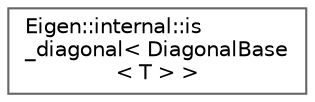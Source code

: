 digraph "类继承关系图"
{
 // LATEX_PDF_SIZE
  bgcolor="transparent";
  edge [fontname=Helvetica,fontsize=10,labelfontname=Helvetica,labelfontsize=10];
  node [fontname=Helvetica,fontsize=10,shape=box,height=0.2,width=0.4];
  rankdir="LR";
  Node0 [id="Node000000",label="Eigen::internal::is\l_diagonal\< DiagonalBase\l\< T \> \>",height=0.2,width=0.4,color="grey40", fillcolor="white", style="filled",URL="$struct_eigen_1_1internal_1_1is__diagonal_3_01_diagonal_base_3_01_t_01_4_01_4.html",tooltip=" "];
}
